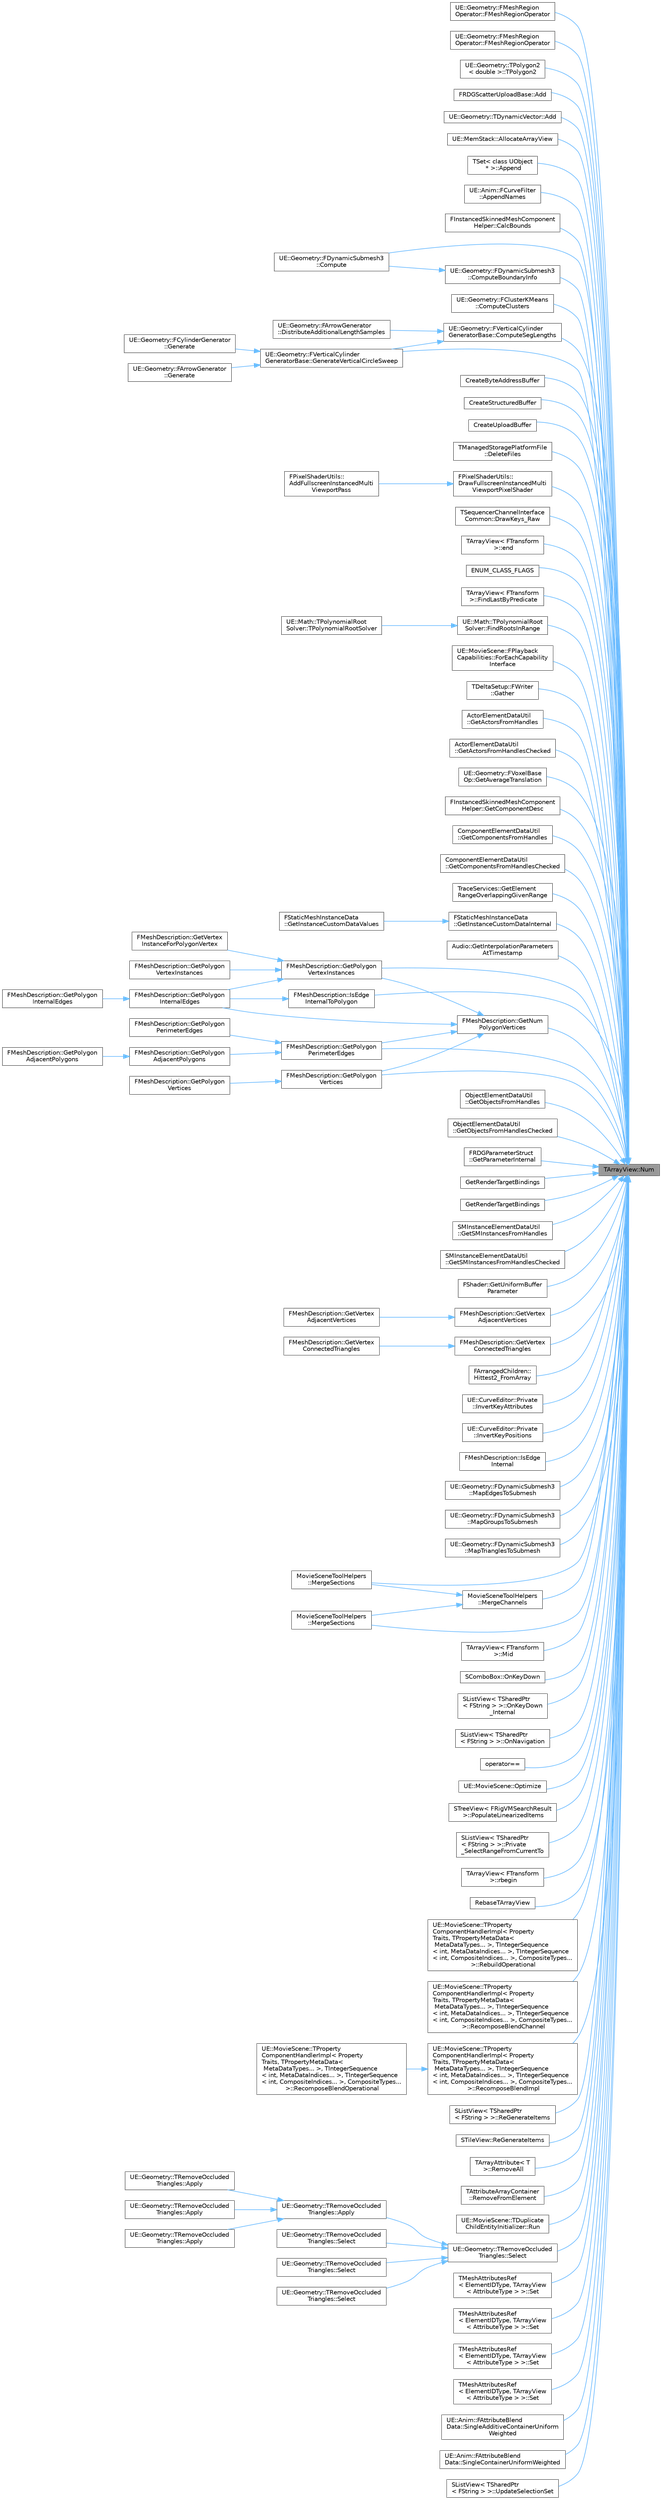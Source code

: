 digraph "TArrayView::Num"
{
 // INTERACTIVE_SVG=YES
 // LATEX_PDF_SIZE
  bgcolor="transparent";
  edge [fontname=Helvetica,fontsize=10,labelfontname=Helvetica,labelfontsize=10];
  node [fontname=Helvetica,fontsize=10,shape=box,height=0.2,width=0.4];
  rankdir="RL";
  Node1 [id="Node000001",label="TArrayView::Num",height=0.2,width=0.4,color="gray40", fillcolor="grey60", style="filled", fontcolor="black",tooltip="Returns number of elements in array."];
  Node1 -> Node2 [id="edge1_Node000001_Node000002",dir="back",color="steelblue1",style="solid",tooltip=" "];
  Node2 [id="Node000002",label="UE::Geometry::FMeshRegion\lOperator::FMeshRegionOperator",height=0.2,width=0.4,color="grey40", fillcolor="white", style="filled",URL="$dd/d79/classUE_1_1Geometry_1_1FMeshRegionOperator.html#ace9faabc2f5646b46d4ad9f378b967c2",tooltip=" "];
  Node1 -> Node3 [id="edge2_Node000001_Node000003",dir="back",color="steelblue1",style="solid",tooltip=" "];
  Node3 [id="Node000003",label="UE::Geometry::FMeshRegion\lOperator::FMeshRegionOperator",height=0.2,width=0.4,color="grey40", fillcolor="white", style="filled",URL="$dd/d79/classUE_1_1Geometry_1_1FMeshRegionOperator.html#a67363df42442309a20e5eaaac95256eb",tooltip=" "];
  Node1 -> Node4 [id="edge3_Node000001_Node000004",dir="back",color="steelblue1",style="solid",tooltip=" "];
  Node4 [id="Node000004",label="UE::Geometry::TPolygon2\l\< double \>::TPolygon2",height=0.2,width=0.4,color="grey40", fillcolor="white", style="filled",URL="$d0/df8/classUE_1_1Geometry_1_1TPolygon2.html#ae22010bb16d3553723c07edd609efb79",tooltip=" "];
  Node1 -> Node5 [id="edge4_Node000001_Node000005",dir="back",color="steelblue1",style="solid",tooltip=" "];
  Node5 [id="Node000005",label="FRDGScatterUploadBase::Add",height=0.2,width=0.4,color="grey40", fillcolor="white", style="filled",URL="$d6/d39/classFRDGScatterUploadBase.html#a7548f447a8c4b5f28e48925251990a84",tooltip=" "];
  Node1 -> Node6 [id="edge5_Node000001_Node000006",dir="back",color="steelblue1",style="solid",tooltip=" "];
  Node6 [id="Node000006",label="UE::Geometry::TDynamicVector::Add",height=0.2,width=0.4,color="grey40", fillcolor="white", style="filled",URL="$d0/deb/classUE_1_1Geometry_1_1TDynamicVector.html#a306bbfb2679eb39eecd8ae34a6981d41",tooltip=" "];
  Node1 -> Node7 [id="edge6_Node000001_Node000007",dir="back",color="steelblue1",style="solid",tooltip=" "];
  Node7 [id="Node000007",label="UE::MemStack::AllocateArrayView",height=0.2,width=0.4,color="grey40", fillcolor="white", style="filled",URL="$d4/dda/namespaceUE_1_1MemStack.html#a57bc9e34976c2b7a4bbb3f7ace7bc86e",tooltip=" "];
  Node1 -> Node8 [id="edge7_Node000001_Node000008",dir="back",color="steelblue1",style="solid",tooltip=" "];
  Node8 [id="Node000008",label="TSet\< class UObject\l * \>::Append",height=0.2,width=0.4,color="grey40", fillcolor="white", style="filled",URL="$d5/d15/classTSet.html#a0ee8db563337a534b5e0f50ca82fda66",tooltip=" "];
  Node1 -> Node9 [id="edge8_Node000001_Node000009",dir="back",color="steelblue1",style="solid",tooltip=" "];
  Node9 [id="Node000009",label="UE::Anim::FCurveFilter\l::AppendNames",height=0.2,width=0.4,color="grey40", fillcolor="white", style="filled",URL="$d5/d1c/structUE_1_1Anim_1_1FCurveFilter.html#a52f28098adf327c741659ed289e45b7e",tooltip="Add an array of names to filter."];
  Node1 -> Node10 [id="edge9_Node000001_Node000010",dir="back",color="steelblue1",style="solid",tooltip=" "];
  Node10 [id="Node000010",label="FInstancedSkinnedMeshComponent\lHelper::CalcBounds",height=0.2,width=0.4,color="grey40", fillcolor="white", style="filled",URL="$db/dc5/classFInstancedSkinnedMeshComponentHelper.html#aace207d021e8155a68666a2bb2497dbb",tooltip=" "];
  Node1 -> Node11 [id="edge10_Node000001_Node000011",dir="back",color="steelblue1",style="solid",tooltip=" "];
  Node11 [id="Node000011",label="UE::Geometry::FDynamicSubmesh3\l::Compute",height=0.2,width=0.4,color="grey40", fillcolor="white", style="filled",URL="$d4/de9/structUE_1_1Geometry_1_1FDynamicSubmesh3.html#a786bc89a3d76a752ee369ea74a2a1b88",tooltip="Computes the Submesh object, index mappings corresponding sub to base mesh, and boundary between sub ..."];
  Node1 -> Node12 [id="edge11_Node000001_Node000012",dir="back",color="steelblue1",style="solid",tooltip=" "];
  Node12 [id="Node000012",label="UE::Geometry::FDynamicSubmesh3\l::ComputeBoundaryInfo",height=0.2,width=0.4,color="grey40", fillcolor="white", style="filled",URL="$d4/de9/structUE_1_1Geometry_1_1FDynamicSubmesh3.html#a2c185941024bcf0a26ae156a891054ba",tooltip="Compute boundary vertices and edges between the SubTriangles and the rest of the mesh Called by Compu..."];
  Node12 -> Node11 [id="edge12_Node000012_Node000011",dir="back",color="steelblue1",style="solid",tooltip=" "];
  Node1 -> Node13 [id="edge13_Node000001_Node000013",dir="back",color="steelblue1",style="solid",tooltip=" "];
  Node13 [id="Node000013",label="UE::Geometry::FClusterKMeans\l::ComputeClusters",height=0.2,width=0.4,color="grey40", fillcolor="white", style="filled",URL="$d7/dc1/structUE_1_1Geometry_1_1FClusterKMeans.html#abb849bcf81cc079171aba43a29f63da4",tooltip="Compute the K-Means clustering of FVector points."];
  Node1 -> Node14 [id="edge14_Node000001_Node000014",dir="back",color="steelblue1",style="solid",tooltip=" "];
  Node14 [id="Node000014",label="UE::Geometry::FVerticalCylinder\lGeneratorBase::ComputeSegLengths",height=0.2,width=0.4,color="grey40", fillcolor="white", style="filled",URL="$d3/d04/classUE_1_1Geometry_1_1FVerticalCylinderGeneratorBase.html#a702d94ed8f3c32210372f345c410208f",tooltip=" "];
  Node14 -> Node15 [id="edge15_Node000014_Node000015",dir="back",color="steelblue1",style="solid",tooltip=" "];
  Node15 [id="Node000015",label="UE::Geometry::FArrowGenerator\l::DistributeAdditionalLengthSamples",height=0.2,width=0.4,color="grey40", fillcolor="white", style="filled",URL="$d6/d57/classUE_1_1Geometry_1_1FArrowGenerator.html#a8aded27cb535432aaf7417df9dc93655",tooltip=" "];
  Node14 -> Node16 [id="edge16_Node000014_Node000016",dir="back",color="steelblue1",style="solid",tooltip=" "];
  Node16 [id="Node000016",label="UE::Geometry::FVerticalCylinder\lGeneratorBase::GenerateVerticalCircleSweep",height=0.2,width=0.4,color="grey40", fillcolor="white", style="filled",URL="$d3/d04/classUE_1_1Geometry_1_1FVerticalCylinderGeneratorBase.html#a0c16afb1a25dfe4512d03b5c190c6499",tooltip=" "];
  Node16 -> Node17 [id="edge17_Node000016_Node000017",dir="back",color="steelblue1",style="solid",tooltip=" "];
  Node17 [id="Node000017",label="UE::Geometry::FArrowGenerator\l::Generate",height=0.2,width=0.4,color="grey40", fillcolor="white", style="filled",URL="$d6/d57/classUE_1_1Geometry_1_1FArrowGenerator.html#a2982ccc4942c3c605332cf8ae9a8bac9",tooltip="Generate the mesh."];
  Node16 -> Node18 [id="edge18_Node000016_Node000018",dir="back",color="steelblue1",style="solid",tooltip=" "];
  Node18 [id="Node000018",label="UE::Geometry::FCylinderGenerator\l::Generate",height=0.2,width=0.4,color="grey40", fillcolor="white", style="filled",URL="$d7/df5/classUE_1_1Geometry_1_1FCylinderGenerator.html#a337230e17596048e2d6185aa7d241cba",tooltip="Generate the mesh."];
  Node1 -> Node19 [id="edge19_Node000001_Node000019",dir="back",color="steelblue1",style="solid",tooltip=" "];
  Node19 [id="Node000019",label="CreateByteAddressBuffer",height=0.2,width=0.4,color="grey40", fillcolor="white", style="filled",URL="$d6/d45/RenderGraphUtils_8h.html#a74d7e74987123da8baaa640318d1a2b1",tooltip=" "];
  Node1 -> Node20 [id="edge20_Node000001_Node000020",dir="back",color="steelblue1",style="solid",tooltip=" "];
  Node20 [id="Node000020",label="CreateStructuredBuffer",height=0.2,width=0.4,color="grey40", fillcolor="white", style="filled",URL="$d6/d45/RenderGraphUtils_8h.html#a34075e055b1f1725db94288ca5e01358",tooltip=" "];
  Node1 -> Node21 [id="edge21_Node000001_Node000021",dir="back",color="steelblue1",style="solid",tooltip=" "];
  Node21 [id="Node000021",label="CreateUploadBuffer",height=0.2,width=0.4,color="grey40", fillcolor="white", style="filled",URL="$d6/d45/RenderGraphUtils_8h.html#ae1d2bf3c1f847c86ceba791ecbd683d8",tooltip=" "];
  Node1 -> Node22 [id="edge22_Node000001_Node000022",dir="back",color="steelblue1",style="solid",tooltip=" "];
  Node22 [id="Node000022",label="TManagedStoragePlatformFile\l::DeleteFiles",height=0.2,width=0.4,color="grey40", fillcolor="white", style="filled",URL="$dd/d11/classTManagedStoragePlatformFile.html#a84f57f838858e5efce621cfe99c3cf60",tooltip=" "];
  Node1 -> Node23 [id="edge23_Node000001_Node000023",dir="back",color="steelblue1",style="solid",tooltip=" "];
  Node23 [id="Node000023",label="FPixelShaderUtils::\lDrawFullscreenInstancedMulti\lViewportPixelShader",height=0.2,width=0.4,color="grey40", fillcolor="white", style="filled",URL="$df/dc9/structFPixelShaderUtils.html#ae245eff59157a9718a7c3419eb8945b9",tooltip="Dispatch a full screen pixel shader to rhi command list with its parameters, covering several views a..."];
  Node23 -> Node24 [id="edge24_Node000023_Node000024",dir="back",color="steelblue1",style="solid",tooltip=" "];
  Node24 [id="Node000024",label="FPixelShaderUtils::\lAddFullscreenInstancedMulti\lViewportPass",height=0.2,width=0.4,color="grey40", fillcolor="white", style="filled",URL="$df/dc9/structFPixelShaderUtils.html#a99b77ca097aeb8918c18aa5c100d4230",tooltip="Dispatch a pixel shader to render graph builder with its parameters."];
  Node1 -> Node25 [id="edge25_Node000001_Node000025",dir="back",color="steelblue1",style="solid",tooltip=" "];
  Node25 [id="Node000025",label="TSequencerChannelInterface\lCommon::DrawKeys_Raw",height=0.2,width=0.4,color="grey40", fillcolor="white", style="filled",URL="$da/dae/structTSequencerChannelInterfaceCommon.html#af211d6e580de8d1805cedb1a8fb3a672",tooltip="Gather information on how to draw the specified keys."];
  Node1 -> Node26 [id="edge26_Node000001_Node000026",dir="back",color="steelblue1",style="solid",tooltip=" "];
  Node26 [id="Node000026",label="TArrayView\< FTransform\l \>::end",height=0.2,width=0.4,color="grey40", fillcolor="white", style="filled",URL="$db/d13/classTArrayView.html#aa411dd5be1508fa77123503daad62223",tooltip=" "];
  Node1 -> Node27 [id="edge27_Node000001_Node000027",dir="back",color="steelblue1",style="solid",tooltip=" "];
  Node27 [id="Node000027",label="ENUM_CLASS_FLAGS",height=0.2,width=0.4,color="grey40", fillcolor="white", style="filled",URL="$d2/da1/ParallelFor_8h.html#a90cd759fefc126419bcd31a5446d4cde",tooltip=" "];
  Node1 -> Node28 [id="edge28_Node000001_Node000028",dir="back",color="steelblue1",style="solid",tooltip=" "];
  Node28 [id="Node000028",label="TArrayView\< FTransform\l \>::FindLastByPredicate",height=0.2,width=0.4,color="grey40", fillcolor="white", style="filled",URL="$db/d13/classTArrayView.html#a889daeab677f1a16be6c0ef640aa4b8b",tooltip=" "];
  Node1 -> Node29 [id="edge29_Node000001_Node000029",dir="back",color="steelblue1",style="solid",tooltip=" "];
  Node29 [id="Node000029",label="UE::Math::TPolynomialRoot\lSolver::FindRootsInRange",height=0.2,width=0.4,color="grey40", fillcolor="white", style="filled",URL="$d6/de9/structUE_1_1Math_1_1TPolynomialRootSolver.html#aa720f773e0000c86e6acfdd5b0037555",tooltip="Find roots within the specified open interval (RangeStart, RangeEnd) (i.e."];
  Node29 -> Node30 [id="edge30_Node000029_Node000030",dir="back",color="steelblue1",style="solid",tooltip=" "];
  Node30 [id="Node000030",label="UE::Math::TPolynomialRoot\lSolver::TPolynomialRootSolver",height=0.2,width=0.4,color="grey40", fillcolor="white", style="filled",URL="$d6/de9/structUE_1_1Math_1_1TPolynomialRootSolver.html#ab5cfe48ad439021e778794aefc238242",tooltip="Find roots within the specified open interval (RangeStart, RangeEnd) (i.e."];
  Node1 -> Node31 [id="edge31_Node000001_Node000031",dir="back",color="steelblue1",style="solid",tooltip=" "];
  Node31 [id="Node000031",label="UE::MovieScene::FPlayback\lCapabilities::ForEachCapability\lInterface",height=0.2,width=0.4,color="grey40", fillcolor="white", style="filled",URL="$d0/da8/structUE_1_1MovieScene_1_1FPlaybackCapabilities.html#a5e7eaa504fbbe91bcffdbb89e5ddad5c",tooltip=" "];
  Node1 -> Node32 [id="edge32_Node000001_Node000032",dir="back",color="steelblue1",style="solid",tooltip=" "];
  Node32 [id="Node000032",label="TDeltaSetup::FWriter\l::Gather",height=0.2,width=0.4,color="grey40", fillcolor="white", style="filled",URL="$dd/d83/structTDeltaSetup_1_1FWriter.html#a06ae54574a165487ef7a3ed95d3b9544",tooltip=" "];
  Node1 -> Node16 [id="edge33_Node000001_Node000016",dir="back",color="steelblue1",style="solid",tooltip=" "];
  Node1 -> Node33 [id="edge34_Node000001_Node000033",dir="back",color="steelblue1",style="solid",tooltip=" "];
  Node33 [id="Node000033",label="ActorElementDataUtil\l::GetActorsFromHandles",height=0.2,width=0.4,color="grey40", fillcolor="white", style="filled",URL="$db/da3/namespaceActorElementDataUtil.html#af2e6857f43c30010b696838729afc844",tooltip="Attempt to get the actors from the given element handles."];
  Node1 -> Node34 [id="edge35_Node000001_Node000034",dir="back",color="steelblue1",style="solid",tooltip=" "];
  Node34 [id="Node000034",label="ActorElementDataUtil\l::GetActorsFromHandlesChecked",height=0.2,width=0.4,color="grey40", fillcolor="white", style="filled",URL="$db/da3/namespaceActorElementDataUtil.html#a559594ff4958a206a6870aef739f9a5f",tooltip="Attempt to get the actors from the given element handles, asserting if any element handle doesn't con..."];
  Node1 -> Node35 [id="edge36_Node000001_Node000035",dir="back",color="steelblue1",style="solid",tooltip=" "];
  Node35 [id="Node000035",label="UE::Geometry::FVoxelBase\lOp::GetAverageTranslation",height=0.2,width=0.4,color="grey40", fillcolor="white", style="filled",URL="$d8/daa/classUE_1_1Geometry_1_1FVoxelBaseOp.html#ae54c6dae0875b4bce14626bb807db88d",tooltip=" "];
  Node1 -> Node36 [id="edge37_Node000001_Node000036",dir="back",color="steelblue1",style="solid",tooltip=" "];
  Node36 [id="Node000036",label="FInstancedSkinnedMeshComponent\lHelper::GetComponentDesc",height=0.2,width=0.4,color="grey40", fillcolor="white", style="filled",URL="$db/dc5/classFInstancedSkinnedMeshComponentHelper.html#aaad5138ef2af301fa146323c0f09b15b",tooltip=" "];
  Node1 -> Node37 [id="edge38_Node000001_Node000037",dir="back",color="steelblue1",style="solid",tooltip=" "];
  Node37 [id="Node000037",label="ComponentElementDataUtil\l::GetComponentsFromHandles",height=0.2,width=0.4,color="grey40", fillcolor="white", style="filled",URL="$df/d2f/namespaceComponentElementDataUtil.html#a1b0a0107778dec3d1148bd78a098f0c8",tooltip="Attempt to get the actor components from the given element handles."];
  Node1 -> Node38 [id="edge39_Node000001_Node000038",dir="back",color="steelblue1",style="solid",tooltip=" "];
  Node38 [id="Node000038",label="ComponentElementDataUtil\l::GetComponentsFromHandlesChecked",height=0.2,width=0.4,color="grey40", fillcolor="white", style="filled",URL="$df/d2f/namespaceComponentElementDataUtil.html#ab8398d5172b1878b1bb9e04a70531c72",tooltip="Attempt to get the actor components from the given element handles, asserting if any element handle d..."];
  Node1 -> Node39 [id="edge40_Node000001_Node000039",dir="back",color="steelblue1",style="solid",tooltip=" "];
  Node39 [id="Node000039",label="TraceServices::GetElement\lRangeOverlappingGivenRange",height=0.2,width=0.4,color="grey40", fillcolor="white", style="filled",URL="$df/d34/namespaceTraceServices.html#a20871ce3fd7608a960ec92e921f70a07",tooltip="Use binary search to find the first and last element inside a TPagedArray that overlaps a given input..."];
  Node1 -> Node40 [id="edge41_Node000001_Node000040",dir="back",color="steelblue1",style="solid",tooltip=" "];
  Node40 [id="Node000040",label="FStaticMeshInstanceData\l::GetInstanceCustomDataInternal",height=0.2,width=0.4,color="grey40", fillcolor="white", style="filled",URL="$d7/dfa/classFStaticMeshInstanceData.html#a9a746593e6e6819ba30aafc6c1fe9f93",tooltip=" "];
  Node40 -> Node41 [id="edge42_Node000040_Node000041",dir="back",color="steelblue1",style="solid",tooltip=" "];
  Node41 [id="Node000041",label="FStaticMeshInstanceData\l::GetInstanceCustomDataValues",height=0.2,width=0.4,color="grey40", fillcolor="white", style="filled",URL="$d7/dfa/classFStaticMeshInstanceData.html#a760bb78904fee5ef045f1043e8b297f5",tooltip=" "];
  Node1 -> Node42 [id="edge43_Node000001_Node000042",dir="back",color="steelblue1",style="solid",tooltip=" "];
  Node42 [id="Node000042",label="Audio::GetInterpolationParameters\lAtTimestamp",height=0.2,width=0.4,color="grey40", fillcolor="white", style="filled",URL="$de/d24/namespaceAudio.html#aab34332af5222906a6b13eee2c739916",tooltip="GetInterpolationParametersAtTimestamp."];
  Node1 -> Node43 [id="edge44_Node000001_Node000043",dir="back",color="steelblue1",style="solid",tooltip=" "];
  Node43 [id="Node000043",label="FMeshDescription::GetNum\lPolygonVertices",height=0.2,width=0.4,color="grey40", fillcolor="white", style="filled",URL="$da/d5f/structFMeshDescription.html#a736951868d786590300017907f2a96b4",tooltip="Returns the number of vertices this polygon has."];
  Node43 -> Node44 [id="edge45_Node000043_Node000044",dir="back",color="steelblue1",style="solid",tooltip=" "];
  Node44 [id="Node000044",label="FMeshDescription::GetPolygon\lInternalEdges",height=0.2,width=0.4,color="grey40", fillcolor="white", style="filled",URL="$da/d5f/structFMeshDescription.html#ab09c0ab70b3658659bf8a95eadfc4e91",tooltip="Populate the provided array with a list of edges which are internal to the polygon,..."];
  Node44 -> Node45 [id="edge46_Node000044_Node000045",dir="back",color="steelblue1",style="solid",tooltip=" "];
  Node45 [id="Node000045",label="FMeshDescription::GetPolygon\lInternalEdges",height=0.2,width=0.4,color="grey40", fillcolor="white", style="filled",URL="$da/d5f/structFMeshDescription.html#aee03a54270ded29ed22eddb9c8049358",tooltip="Return the internal edges of this polygon, i.e."];
  Node43 -> Node46 [id="edge47_Node000043_Node000046",dir="back",color="steelblue1",style="solid",tooltip=" "];
  Node46 [id="Node000046",label="FMeshDescription::GetPolygon\lPerimeterEdges",height=0.2,width=0.4,color="grey40", fillcolor="white", style="filled",URL="$da/d5f/structFMeshDescription.html#a85191c3def30743c740ac5fec86ae5a8",tooltip="Populates the passed array with the edges which form the polygon perimeter."];
  Node46 -> Node47 [id="edge48_Node000046_Node000047",dir="back",color="steelblue1",style="solid",tooltip=" "];
  Node47 [id="Node000047",label="FMeshDescription::GetPolygon\lAdjacentPolygons",height=0.2,width=0.4,color="grey40", fillcolor="white", style="filled",URL="$da/d5f/structFMeshDescription.html#a8b69dedb041c81e0414d5856d6113224",tooltip="Populates the passed array with adjacent polygons."];
  Node47 -> Node48 [id="edge49_Node000047_Node000048",dir="back",color="steelblue1",style="solid",tooltip=" "];
  Node48 [id="Node000048",label="FMeshDescription::GetPolygon\lAdjacentPolygons",height=0.2,width=0.4,color="grey40", fillcolor="white", style="filled",URL="$da/d5f/structFMeshDescription.html#af8391ae692103c788daf140691b1ff25",tooltip="Return adjacent polygons into a TArray with the specified allocator."];
  Node46 -> Node49 [id="edge50_Node000046_Node000049",dir="back",color="steelblue1",style="solid",tooltip=" "];
  Node49 [id="Node000049",label="FMeshDescription::GetPolygon\lPerimeterEdges",height=0.2,width=0.4,color="grey40", fillcolor="white", style="filled",URL="$da/d5f/structFMeshDescription.html#aeac18df72258c47320f0a56c9438ca81",tooltip="Returns the vertices which form the polygon perimeter as an array templated on the given allocator."];
  Node43 -> Node50 [id="edge51_Node000043_Node000050",dir="back",color="steelblue1",style="solid",tooltip=" "];
  Node50 [id="Node000050",label="FMeshDescription::GetPolygon\lVertexInstances",height=0.2,width=0.4,color="grey40", fillcolor="white", style="filled",URL="$da/d5f/structFMeshDescription.html#a652ac58afd0fd0bead9d57b19322b475",tooltip="Returns reference to an array of VertexInstance IDs forming the perimeter of this polygon."];
  Node50 -> Node44 [id="edge52_Node000050_Node000044",dir="back",color="steelblue1",style="solid",tooltip=" "];
  Node50 -> Node51 [id="edge53_Node000050_Node000051",dir="back",color="steelblue1",style="solid",tooltip=" "];
  Node51 [id="Node000051",label="FMeshDescription::GetPolygon\lVertexInstances",height=0.2,width=0.4,color="grey40", fillcolor="white", style="filled",URL="$da/d5f/structFMeshDescription.html#a3a980a3c0745685af686098fffc97476",tooltip=" "];
  Node50 -> Node52 [id="edge54_Node000050_Node000052",dir="back",color="steelblue1",style="solid",tooltip=" "];
  Node52 [id="Node000052",label="FMeshDescription::GetVertex\lInstanceForPolygonVertex",height=0.2,width=0.4,color="grey40", fillcolor="white", style="filled",URL="$da/d5f/structFMeshDescription.html#ae3ce58da58287d3749e70fc118a1c1d3",tooltip="Return the vertex instance which corresponds to the given vertex on the given polygon,..."];
  Node43 -> Node53 [id="edge55_Node000043_Node000053",dir="back",color="steelblue1",style="solid",tooltip=" "];
  Node53 [id="Node000053",label="FMeshDescription::GetPolygon\lVertices",height=0.2,width=0.4,color="grey40", fillcolor="white", style="filled",URL="$da/d5f/structFMeshDescription.html#a6e0baa52e429477442e4dd45b752eac0",tooltip="Populates the passed array of VertexIDs with the vertices which form the polygon perimeter."];
  Node53 -> Node54 [id="edge56_Node000053_Node000054",dir="back",color="steelblue1",style="solid",tooltip=" "];
  Node54 [id="Node000054",label="FMeshDescription::GetPolygon\lVertices",height=0.2,width=0.4,color="grey40", fillcolor="white", style="filled",URL="$da/d5f/structFMeshDescription.html#a99d45a709acdd2ca144cacf6a1d581aa",tooltip="Returns the vertices which form the polygon perimeter as an array templated on the given allocator."];
  Node1 -> Node55 [id="edge57_Node000001_Node000055",dir="back",color="steelblue1",style="solid",tooltip=" "];
  Node55 [id="Node000055",label="ObjectElementDataUtil\l::GetObjectsFromHandles",height=0.2,width=0.4,color="grey40", fillcolor="white", style="filled",URL="$d1/d3c/namespaceObjectElementDataUtil.html#a6dcc2b4cfcfbf736e77dd9bd0a51fd3a",tooltip="Attempt to get the objects from the given element handles."];
  Node1 -> Node56 [id="edge58_Node000001_Node000056",dir="back",color="steelblue1",style="solid",tooltip=" "];
  Node56 [id="Node000056",label="ObjectElementDataUtil\l::GetObjectsFromHandlesChecked",height=0.2,width=0.4,color="grey40", fillcolor="white", style="filled",URL="$d1/d3c/namespaceObjectElementDataUtil.html#a6e411b667446834f60d42d3efd51d6b5",tooltip="Attempt to get the objects from the given element handles, asserting if any element handle doesn't co..."];
  Node1 -> Node57 [id="edge59_Node000001_Node000057",dir="back",color="steelblue1",style="solid",tooltip=" "];
  Node57 [id="Node000057",label="FRDGParameterStruct\l::GetParameterInternal",height=0.2,width=0.4,color="grey40", fillcolor="white", style="filled",URL="$d0/dda/classFRDGParameterStruct.html#a0a0694213aede22184464cf2649b17e8",tooltip=" "];
  Node1 -> Node46 [id="edge60_Node000001_Node000046",dir="back",color="steelblue1",style="solid",tooltip=" "];
  Node1 -> Node50 [id="edge61_Node000001_Node000050",dir="back",color="steelblue1",style="solid",tooltip=" "];
  Node1 -> Node53 [id="edge62_Node000001_Node000053",dir="back",color="steelblue1",style="solid",tooltip=" "];
  Node1 -> Node58 [id="edge63_Node000001_Node000058",dir="back",color="steelblue1",style="solid",tooltip=" "];
  Node58 [id="Node000058",label="GetRenderTargetBindings",height=0.2,width=0.4,color="grey40", fillcolor="white", style="filled",URL="$d6/d45/RenderGraphUtils_8h.html#a9ef6fb492b9f539edcf828089cd442ef",tooltip=" "];
  Node1 -> Node59 [id="edge64_Node000001_Node000059",dir="back",color="steelblue1",style="solid",tooltip=" "];
  Node59 [id="Node000059",label="GetRenderTargetBindings",height=0.2,width=0.4,color="grey40", fillcolor="white", style="filled",URL="$d6/d45/RenderGraphUtils_8h.html#ae3d5a5ff940fd83d4586f5d57e696ecd",tooltip=" "];
  Node1 -> Node60 [id="edge65_Node000001_Node000060",dir="back",color="steelblue1",style="solid",tooltip=" "];
  Node60 [id="Node000060",label="SMInstanceElementDataUtil\l::GetSMInstancesFromHandles",height=0.2,width=0.4,color="grey40", fillcolor="white", style="filled",URL="$d0/d9f/namespaceSMInstanceElementDataUtil.html#a6a11d348388aa2b64f30e6b7a7bdc368",tooltip="Attempt to get the static mesh instance IDs from the given element handles."];
  Node1 -> Node61 [id="edge66_Node000001_Node000061",dir="back",color="steelblue1",style="solid",tooltip=" "];
  Node61 [id="Node000061",label="SMInstanceElementDataUtil\l::GetSMInstancesFromHandlesChecked",height=0.2,width=0.4,color="grey40", fillcolor="white", style="filled",URL="$d0/d9f/namespaceSMInstanceElementDataUtil.html#a9f1d32a24da0bc54b7ff4788a50893bb",tooltip="Attempt to get the static mesh instance IDs from the given element handles, asserting if any element ..."];
  Node1 -> Node62 [id="edge67_Node000001_Node000062",dir="back",color="steelblue1",style="solid",tooltip=" "];
  Node62 [id="Node000062",label="FShader::GetUniformBuffer\lParameter",height=0.2,width=0.4,color="grey40", fillcolor="white", style="filled",URL="$dd/df9/classFShader.html#a21462cdf9bf944b0e4316cb85664d7c4",tooltip="Finds an automatically bound uniform buffer matching the HashedName if one exists,..."];
  Node1 -> Node63 [id="edge68_Node000001_Node000063",dir="back",color="steelblue1",style="solid",tooltip=" "];
  Node63 [id="Node000063",label="FMeshDescription::GetVertex\lAdjacentVertices",height=0.2,width=0.4,color="grey40", fillcolor="white", style="filled",URL="$da/d5f/structFMeshDescription.html#aa3dde5d758688b25d3b5abe1eac7977e",tooltip="Populates the passed array of VertexIDs with the vertices adjacent to this vertex."];
  Node63 -> Node64 [id="edge69_Node000063_Node000064",dir="back",color="steelblue1",style="solid",tooltip=" "];
  Node64 [id="Node000064",label="FMeshDescription::GetVertex\lAdjacentVertices",height=0.2,width=0.4,color="grey40", fillcolor="white", style="filled",URL="$da/d5f/structFMeshDescription.html#ad4f4083d64ec137bb37eafbead317845",tooltip="Returns the vertices adjacent to this vertex as an array with the specified allocator template type."];
  Node1 -> Node65 [id="edge70_Node000001_Node000065",dir="back",color="steelblue1",style="solid",tooltip=" "];
  Node65 [id="Node000065",label="FMeshDescription::GetVertex\lConnectedTriangles",height=0.2,width=0.4,color="grey40", fillcolor="white", style="filled",URL="$da/d5f/structFMeshDescription.html#a39b84f9791c7457a5975c81316a27411",tooltip="Populates the passed array of TriangleIDs with the triangles connected to this vertex."];
  Node65 -> Node66 [id="edge71_Node000065_Node000066",dir="back",color="steelblue1",style="solid",tooltip=" "];
  Node66 [id="Node000066",label="FMeshDescription::GetVertex\lConnectedTriangles",height=0.2,width=0.4,color="grey40", fillcolor="white", style="filled",URL="$da/d5f/structFMeshDescription.html#aeb4c40a56fb6161dd3eb3a1a83acf1fe",tooltip="Returns the triangles connected to this vertex as an array with the specified allocator template type..."];
  Node1 -> Node67 [id="edge72_Node000001_Node000067",dir="back",color="steelblue1",style="solid",tooltip=" "];
  Node67 [id="Node000067",label="FArrangedChildren::\lHittest2_FromArray",height=0.2,width=0.4,color="grey40", fillcolor="white", style="filled",URL="$d4/d47/classFArrangedChildren.html#a37a67f637223d8c7f9e3ec9f6aad11fb",tooltip=" "];
  Node1 -> Node68 [id="edge73_Node000001_Node000068",dir="back",color="steelblue1",style="solid",tooltip=" "];
  Node68 [id="Node000068",label="UE::CurveEditor::Private\l::InvertKeyAttributes",height=0.2,width=0.4,color="grey40", fillcolor="white", style="filled",URL="$d9/dea/namespaceUE_1_1CurveEditor_1_1Private.html#adb9b3c885a925014e700d124080118e1",tooltip=" "];
  Node1 -> Node69 [id="edge74_Node000001_Node000069",dir="back",color="steelblue1",style="solid",tooltip=" "];
  Node69 [id="Node000069",label="UE::CurveEditor::Private\l::InvertKeyPositions",height=0.2,width=0.4,color="grey40", fillcolor="white", style="filled",URL="$d9/dea/namespaceUE_1_1CurveEditor_1_1Private.html#afee4523209f635a4adcaa56c8e5d0161",tooltip=" "];
  Node1 -> Node70 [id="edge75_Node000001_Node000070",dir="back",color="steelblue1",style="solid",tooltip=" "];
  Node70 [id="Node000070",label="FMeshDescription::IsEdge\lInternal",height=0.2,width=0.4,color="grey40", fillcolor="white", style="filled",URL="$da/d5f/structFMeshDescription.html#ac45beb5d0a65a84cbc4d26c1c9e9c6c3",tooltip="Determine whether a given edge is an internal edge between triangles of a polygon."];
  Node1 -> Node71 [id="edge76_Node000001_Node000071",dir="back",color="steelblue1",style="solid",tooltip=" "];
  Node71 [id="Node000071",label="FMeshDescription::IsEdge\lInternalToPolygon",height=0.2,width=0.4,color="grey40", fillcolor="white", style="filled",URL="$da/d5f/structFMeshDescription.html#a18db8a4329461a4a5b28bac62cdadf36",tooltip="Determine whether a given edge is an internal edge between triangles of a specific polygon."];
  Node71 -> Node44 [id="edge77_Node000071_Node000044",dir="back",color="steelblue1",style="solid",tooltip=" "];
  Node1 -> Node72 [id="edge78_Node000001_Node000072",dir="back",color="steelblue1",style="solid",tooltip=" "];
  Node72 [id="Node000072",label="UE::Geometry::FDynamicSubmesh3\l::MapEdgesToSubmesh",height=0.2,width=0.4,color="grey40", fillcolor="white", style="filled",URL="$d4/de9/structUE_1_1Geometry_1_1FDynamicSubmesh3.html#a066acb8b44a6a697d3aec7cbcb4442f3",tooltip=" "];
  Node1 -> Node73 [id="edge79_Node000001_Node000073",dir="back",color="steelblue1",style="solid",tooltip=" "];
  Node73 [id="Node000073",label="UE::Geometry::FDynamicSubmesh3\l::MapGroupsToSubmesh",height=0.2,width=0.4,color="grey40", fillcolor="white", style="filled",URL="$d4/de9/structUE_1_1Geometry_1_1FDynamicSubmesh3.html#aff240654c65eff83d167df706da90ca6",tooltip=" "];
  Node1 -> Node74 [id="edge80_Node000001_Node000074",dir="back",color="steelblue1",style="solid",tooltip=" "];
  Node74 [id="Node000074",label="UE::Geometry::FDynamicSubmesh3\l::MapTrianglesToSubmesh",height=0.2,width=0.4,color="grey40", fillcolor="white", style="filled",URL="$d4/de9/structUE_1_1Geometry_1_1FDynamicSubmesh3.html#a876fcbc7d07df83b79fc3722b9d5085b",tooltip=" "];
  Node1 -> Node75 [id="edge81_Node000001_Node000075",dir="back",color="steelblue1",style="solid",tooltip=" "];
  Node75 [id="Node000075",label="MovieSceneToolHelpers\l::MergeChannels",height=0.2,width=0.4,color="grey40", fillcolor="white", style="filled",URL="$d9/d4a/classMovieSceneToolHelpers.html#abb9a9db481ed946b92f866ce8117334b",tooltip=" "];
  Node75 -> Node76 [id="edge82_Node000075_Node000076",dir="back",color="steelblue1",style="solid",tooltip=" "];
  Node76 [id="Node000076",label="MovieSceneToolHelpers\l::MergeSections",height=0.2,width=0.4,color="grey40", fillcolor="white", style="filled",URL="$d9/d4a/classMovieSceneToolHelpers.html#ad7ecfef9df3c493db807aa99ef0e25bf",tooltip=" "];
  Node75 -> Node77 [id="edge83_Node000075_Node000077",dir="back",color="steelblue1",style="solid",tooltip=" "];
  Node77 [id="Node000077",label="MovieSceneToolHelpers\l::MergeSections",height=0.2,width=0.4,color="grey40", fillcolor="white", style="filled",URL="$d9/d4a/classMovieSceneToolHelpers.html#aa200fc537b8bcee724958fbd703f0176",tooltip=" "];
  Node1 -> Node76 [id="edge84_Node000001_Node000076",dir="back",color="steelblue1",style="solid",tooltip=" "];
  Node1 -> Node77 [id="edge85_Node000001_Node000077",dir="back",color="steelblue1",style="solid",tooltip=" "];
  Node1 -> Node78 [id="edge86_Node000001_Node000078",dir="back",color="steelblue1",style="solid",tooltip=" "];
  Node78 [id="Node000078",label="TArrayView\< FTransform\l \>::Mid",height=0.2,width=0.4,color="grey40", fillcolor="white", style="filled",URL="$db/d13/classTArrayView.html#ab9aa273dfdffa952dcb80d4e393ed953",tooltip=" "];
  Node1 -> Node79 [id="edge87_Node000001_Node000079",dir="back",color="steelblue1",style="solid",tooltip=" "];
  Node79 [id="Node000079",label="SComboBox::OnKeyDown",height=0.2,width=0.4,color="grey40", fillcolor="white", style="filled",URL="$da/db2/classSComboBox.html#a339acf2dce0b615536fd2c83753bb092",tooltip="Handle key presses that SListView ignores."];
  Node1 -> Node80 [id="edge88_Node000001_Node000080",dir="back",color="steelblue1",style="solid",tooltip=" "];
  Node80 [id="Node000080",label="SListView\< TSharedPtr\l\< FString \> \>::OnKeyDown\l_Internal",height=0.2,width=0.4,color="grey40", fillcolor="white", style="filled",URL="$d1/dc1/classSListView.html#ab67839fec7500050c828e4b7ac797339",tooltip=" "];
  Node1 -> Node81 [id="edge89_Node000001_Node000081",dir="back",color="steelblue1",style="solid",tooltip=" "];
  Node81 [id="Node000081",label="SListView\< TSharedPtr\l\< FString \> \>::OnNavigation",height=0.2,width=0.4,color="grey40", fillcolor="white", style="filled",URL="$d1/dc1/classSListView.html#ad05b2fa8b1b2fbb977499cc6b618cca2",tooltip=" "];
  Node1 -> Node82 [id="edge90_Node000001_Node000082",dir="back",color="steelblue1",style="solid",tooltip=" "];
  Node82 [id="Node000082",label="operator==",height=0.2,width=0.4,color="grey40", fillcolor="white", style="filled",URL="$d7/df4/ArrayView_8h.html#ae706ef49a5316b276d264f1f79c86147",tooltip="Equality operator."];
  Node1 -> Node83 [id="edge91_Node000001_Node000083",dir="back",color="steelblue1",style="solid",tooltip=" "];
  Node83 [id="Node000083",label="UE::MovieScene::Optimize",height=0.2,width=0.4,color="grey40", fillcolor="white", style="filled",URL="$d1/dd1/namespaceUE_1_1MovieScene.html#a9beed6140ec41671e1031a5f64a630fc",tooltip="Optimize the specified channel by removing any redundant keys."];
  Node1 -> Node84 [id="edge92_Node000001_Node000084",dir="back",color="steelblue1",style="solid",tooltip=" "];
  Node84 [id="Node000084",label="STreeView\< FRigVMSearchResult\l \>::PopulateLinearizedItems",height=0.2,width=0.4,color="grey40", fillcolor="white", style="filled",URL="$de/d1d/classSTreeView.html#a79bdbb23f921ce4835b11ea6a58c40f9",tooltip=" "];
  Node1 -> Node85 [id="edge93_Node000001_Node000085",dir="back",color="steelblue1",style="solid",tooltip=" "];
  Node85 [id="Node000085",label="SListView\< TSharedPtr\l\< FString \> \>::Private\l_SelectRangeFromCurrentTo",height=0.2,width=0.4,color="grey40", fillcolor="white", style="filled",URL="$d1/dc1/classSListView.html#a792e800aca1037a4c5f85471de3a98a6",tooltip=" "];
  Node1 -> Node86 [id="edge94_Node000001_Node000086",dir="back",color="steelblue1",style="solid",tooltip=" "];
  Node86 [id="Node000086",label="TArrayView\< FTransform\l \>::rbegin",height=0.2,width=0.4,color="grey40", fillcolor="white", style="filled",URL="$db/d13/classTArrayView.html#a33efdbdaecc1129c80fb4fcb24d50722",tooltip=" "];
  Node1 -> Node87 [id="edge95_Node000001_Node000087",dir="back",color="steelblue1",style="solid",tooltip=" "];
  Node87 [id="Node000087",label="RebaseTArrayView",height=0.2,width=0.4,color="grey40", fillcolor="white", style="filled",URL="$d1/d3b/AnimCompressionTypes_8h.html#ac36dbf5eefd46b08b7af7c49ab183c8f",tooltip=" "];
  Node1 -> Node88 [id="edge96_Node000001_Node000088",dir="back",color="steelblue1",style="solid",tooltip=" "];
  Node88 [id="Node000088",label="UE::MovieScene::TProperty\lComponentHandlerImpl\< Property\lTraits, TPropertyMetaData\<\l MetaDataTypes... \>, TIntegerSequence\l\< int, MetaDataIndices... \>, TIntegerSequence\l\< int, CompositeIndices... \>, CompositeTypes...\l \>::RebuildOperational",height=0.2,width=0.4,color="grey40", fillcolor="white", style="filled",URL="$d5/dba/structUE_1_1MovieScene_1_1TPropertyComponentHandlerImpl_3_01PropertyTraits_00_01TPropertyMetaDatc9b283974cc80fcefe0b97ea14f796ea.html#a2bfac29fe496dc84a30ca7cf89f55d70",tooltip="Rebuild operational values from the given entities."];
  Node1 -> Node89 [id="edge97_Node000001_Node000089",dir="back",color="steelblue1",style="solid",tooltip=" "];
  Node89 [id="Node000089",label="UE::MovieScene::TProperty\lComponentHandlerImpl\< Property\lTraits, TPropertyMetaData\<\l MetaDataTypes... \>, TIntegerSequence\l\< int, MetaDataIndices... \>, TIntegerSequence\l\< int, CompositeIndices... \>, CompositeTypes...\l \>::RecomposeBlendChannel",height=0.2,width=0.4,color="grey40", fillcolor="white", style="filled",URL="$d5/dba/structUE_1_1MovieScene_1_1TPropertyComponentHandlerImpl_3_01PropertyTraits_00_01TPropertyMetaDatc9b283974cc80fcefe0b97ea14f796ea.html#a9871e910279ca92b41f23567e34ca953",tooltip="Run a recomposition using the specified params and values."];
  Node1 -> Node90 [id="edge98_Node000001_Node000090",dir="back",color="steelblue1",style="solid",tooltip=" "];
  Node90 [id="Node000090",label="UE::MovieScene::TProperty\lComponentHandlerImpl\< Property\lTraits, TPropertyMetaData\<\l MetaDataTypes... \>, TIntegerSequence\l\< int, MetaDataIndices... \>, TIntegerSequence\l\< int, CompositeIndices... \>, CompositeTypes...\l \>::RecomposeBlendImpl",height=0.2,width=0.4,color="grey40", fillcolor="white", style="filled",URL="$d5/dba/structUE_1_1MovieScene_1_1TPropertyComponentHandlerImpl_3_01PropertyTraits_00_01TPropertyMetaDatc9b283974cc80fcefe0b97ea14f796ea.html#a7abe6137a15f3c7b7ca3473062972785",tooltip=" "];
  Node90 -> Node91 [id="edge99_Node000090_Node000091",dir="back",color="steelblue1",style="solid",tooltip=" "];
  Node91 [id="Node000091",label="UE::MovieScene::TProperty\lComponentHandlerImpl\< Property\lTraits, TPropertyMetaData\<\l MetaDataTypes... \>, TIntegerSequence\l\< int, MetaDataIndices... \>, TIntegerSequence\l\< int, CompositeIndices... \>, CompositeTypes...\l \>::RecomposeBlendOperational",height=0.2,width=0.4,color="grey40", fillcolor="white", style="filled",URL="$d5/dba/structUE_1_1MovieScene_1_1TPropertyComponentHandlerImpl_3_01PropertyTraits_00_01TPropertyMetaDatc9b283974cc80fcefe0b97ea14f796ea.html#a5be12461655e5f6d0053444ade40ed70",tooltip="Run a recomposition using the specified params and values."];
  Node1 -> Node92 [id="edge100_Node000001_Node000092",dir="back",color="steelblue1",style="solid",tooltip=" "];
  Node92 [id="Node000092",label="SListView\< TSharedPtr\l\< FString \> \>::ReGenerateItems",height=0.2,width=0.4,color="grey40", fillcolor="white", style="filled",URL="$d1/dc1/classSListView.html#ae2beb306268db8acd06b2d83064419c3",tooltip=" "];
  Node1 -> Node93 [id="edge101_Node000001_Node000093",dir="back",color="steelblue1",style="solid",tooltip=" "];
  Node93 [id="Node000093",label="STileView::ReGenerateItems",height=0.2,width=0.4,color="grey40", fillcolor="white", style="filled",URL="$d0/d1a/classSTileView.html#aa8578078cc57d8465b4d31bbab0bef01",tooltip="Update generate Widgets for Items as needed and clean up any Widgets that are no longer needed."];
  Node1 -> Node94 [id="edge102_Node000001_Node000094",dir="back",color="steelblue1",style="solid",tooltip=" "];
  Node94 [id="Node000094",label="TArrayAttribute\< T\l \>::RemoveAll",height=0.2,width=0.4,color="grey40", fillcolor="white", style="filled",URL="$d5/d18/classTArrayAttribute.html#a4f6847c88b0aa334c07d2750f423a965",tooltip=" "];
  Node1 -> Node95 [id="edge103_Node000001_Node000095",dir="back",color="steelblue1",style="solid",tooltip=" "];
  Node95 [id="Node000095",label="TAttributeArrayContainer\l::RemoveFromElement",height=0.2,width=0.4,color="grey40", fillcolor="white", style="filled",URL="$de/d02/classTAttributeArrayContainer.html#aa6d1ad0947bfabca1306386e3cda9eb7",tooltip=" "];
  Node1 -> Node96 [id="edge104_Node000001_Node000096",dir="back",color="steelblue1",style="solid",tooltip=" "];
  Node96 [id="Node000096",label="UE::MovieScene::TDuplicate\lChildEntityInitializer::Run",height=0.2,width=0.4,color="grey40", fillcolor="white", style="filled",URL="$d8/db0/structUE_1_1MovieScene_1_1TDuplicateChildEntityInitializer.html#ab2b0823d88594f6938a15d2e228d9ed7",tooltip=" "];
  Node1 -> Node97 [id="edge105_Node000001_Node000097",dir="back",color="steelblue1",style="solid",tooltip=" "];
  Node97 [id="Node000097",label="UE::Geometry::TRemoveOccluded\lTriangles::Select",height=0.2,width=0.4,color="grey40", fillcolor="white", style="filled",URL="$d6/d0d/classUE_1_1Geometry_1_1TRemoveOccludedTriangles.html#a600c6c9490e4159c83aff93883b85c79",tooltip="Select the occluded triangles, considering the given occluder AABB trees (which may represent more ge..."];
  Node97 -> Node98 [id="edge106_Node000097_Node000098",dir="back",color="steelblue1",style="solid",tooltip=" "];
  Node98 [id="Node000098",label="UE::Geometry::TRemoveOccluded\lTriangles::Apply",height=0.2,width=0.4,color="grey40", fillcolor="white", style="filled",URL="$d6/d0d/classUE_1_1Geometry_1_1TRemoveOccludedTriangles.html#a4ee217f021a7c0b6336c1d75221d250d",tooltip="Remove the occluded triangles, considering the given occluder AABB trees (which may represent more ge..."];
  Node98 -> Node99 [id="edge107_Node000098_Node000099",dir="back",color="steelblue1",style="solid",tooltip=" "];
  Node99 [id="Node000099",label="UE::Geometry::TRemoveOccluded\lTriangles::Apply",height=0.2,width=0.4,color="grey40", fillcolor="white", style="filled",URL="$d6/d0d/classUE_1_1Geometry_1_1TRemoveOccludedTriangles.html#a7ab08d14164e16ff0217fa3e3da2a75d",tooltip="Remove the occluded triangles – single instance case w/out precomputed winding tree."];
  Node98 -> Node100 [id="edge108_Node000098_Node000100",dir="back",color="steelblue1",style="solid",tooltip=" "];
  Node100 [id="Node000100",label="UE::Geometry::TRemoveOccluded\lTriangles::Apply",height=0.2,width=0.4,color="grey40", fillcolor="white", style="filled",URL="$d6/d0d/classUE_1_1Geometry_1_1TRemoveOccludedTriangles.html#ad55212590e033b62a4a597812d28ebc3",tooltip="Remove the occluded triangles – single instance case."];
  Node98 -> Node101 [id="edge109_Node000098_Node000101",dir="back",color="steelblue1",style="solid",tooltip=" "];
  Node101 [id="Node000101",label="UE::Geometry::TRemoveOccluded\lTriangles::Apply",height=0.2,width=0.4,color="grey40", fillcolor="white", style="filled",URL="$d6/d0d/classUE_1_1Geometry_1_1TRemoveOccludedTriangles.html#a000bb89726c01e1ed10a981988dad276",tooltip="Remove the occluded triangles, considering the given occluder AABB tree (which may represent more geo..."];
  Node97 -> Node102 [id="edge110_Node000097_Node000102",dir="back",color="steelblue1",style="solid",tooltip=" "];
  Node102 [id="Node000102",label="UE::Geometry::TRemoveOccluded\lTriangles::Select",height=0.2,width=0.4,color="grey40", fillcolor="white", style="filled",URL="$d6/d0d/classUE_1_1Geometry_1_1TRemoveOccludedTriangles.html#afc6fa9189f89ea3c735c00d58730a9c5",tooltip="Select the occluded triangles – single instance case w/out precomputed winding tree."];
  Node97 -> Node103 [id="edge111_Node000097_Node000103",dir="back",color="steelblue1",style="solid",tooltip=" "];
  Node103 [id="Node000103",label="UE::Geometry::TRemoveOccluded\lTriangles::Select",height=0.2,width=0.4,color="grey40", fillcolor="white", style="filled",URL="$d6/d0d/classUE_1_1Geometry_1_1TRemoveOccludedTriangles.html#a2938d58334601a054cd794b06bde6856",tooltip="Select the occluded triangles – single instance case."];
  Node97 -> Node104 [id="edge112_Node000097_Node000104",dir="back",color="steelblue1",style="solid",tooltip=" "];
  Node104 [id="Node000104",label="UE::Geometry::TRemoveOccluded\lTriangles::Select",height=0.2,width=0.4,color="grey40", fillcolor="white", style="filled",URL="$d6/d0d/classUE_1_1Geometry_1_1TRemoveOccludedTriangles.html#ae37e4648b1042b58c96c63b887fa3317",tooltip="Select the occluded triangles, considering the given occluder AABB tree (which may represent more geo..."];
  Node1 -> Node105 [id="edge113_Node000001_Node000105",dir="back",color="steelblue1",style="solid",tooltip=" "];
  Node105 [id="Node000105",label="TMeshAttributesRef\l\< ElementIDType, TArrayView\l\< AttributeType \> \>::Set",height=0.2,width=0.4,color="grey40", fillcolor="white", style="filled",URL="$de/d89/classTMeshAttributesRef_3_01ElementIDType_00_01TArrayView_3_01AttributeType_01_4_01_4.html#a1d536d739b680b12b1a1dad3b5ebb88f",tooltip="Set the element with the given ID and channel to the provided value."];
  Node1 -> Node106 [id="edge114_Node000001_Node000106",dir="back",color="steelblue1",style="solid",tooltip=" "];
  Node106 [id="Node000106",label="TMeshAttributesRef\l\< ElementIDType, TArrayView\l\< AttributeType \> \>::Set",height=0.2,width=0.4,color="grey40", fillcolor="white", style="filled",URL="$de/d89/classTMeshAttributesRef_3_01ElementIDType_00_01TArrayView_3_01AttributeType_01_4_01_4.html#a4c82acd375041445d176de61be452069",tooltip="Set the element with the given ID and index 0 to the provided value."];
  Node1 -> Node107 [id="edge115_Node000001_Node000107",dir="back",color="steelblue1",style="solid",tooltip=" "];
  Node107 [id="Node000107",label="TMeshAttributesRef\l\< ElementIDType, TArrayView\l\< AttributeType \> \>::Set",height=0.2,width=0.4,color="grey40", fillcolor="white", style="filled",URL="$de/d89/classTMeshAttributesRef_3_01ElementIDType_00_01TArrayView_3_01AttributeType_01_4_01_4.html#a71e2ee52d8adbb4ad1c58dd2f260bbe5",tooltip=" "];
  Node1 -> Node108 [id="edge116_Node000001_Node000108",dir="back",color="steelblue1",style="solid",tooltip=" "];
  Node108 [id="Node000108",label="TMeshAttributesRef\l\< ElementIDType, TArrayView\l\< AttributeType \> \>::Set",height=0.2,width=0.4,color="grey40", fillcolor="white", style="filled",URL="$de/d89/classTMeshAttributesRef_3_01ElementIDType_00_01TArrayView_3_01AttributeType_01_4_01_4.html#afc9e4bac9d8d0f38f3f4388219d550c5",tooltip=" "];
  Node1 -> Node109 [id="edge117_Node000001_Node000109",dir="back",color="steelblue1",style="solid",tooltip=" "];
  Node109 [id="Node000109",label="UE::Anim::FAttributeBlend\lData::SingleAdditiveContainerUniform\lWeighted",height=0.2,width=0.4,color="grey40", fillcolor="white", style="filled",URL="$d3/d95/structUE_1_1Anim_1_1FAttributeBlendData.html#a1eccc98a595a1ceee17b381875b7ec96",tooltip=" "];
  Node1 -> Node110 [id="edge118_Node000001_Node000110",dir="back",color="steelblue1",style="solid",tooltip=" "];
  Node110 [id="Node000110",label="UE::Anim::FAttributeBlend\lData::SingleContainerUniformWeighted",height=0.2,width=0.4,color="grey40", fillcolor="white", style="filled",URL="$d3/d95/structUE_1_1Anim_1_1FAttributeBlendData.html#abc1232eed942a8b6f070789cf3619dcd",tooltip=" "];
  Node1 -> Node111 [id="edge119_Node000001_Node000111",dir="back",color="steelblue1",style="solid",tooltip=" "];
  Node111 [id="Node000111",label="SListView\< TSharedPtr\l\< FString \> \>::UpdateSelectionSet",height=0.2,width=0.4,color="grey40", fillcolor="white", style="filled",URL="$d1/dc1/classSListView.html#a930c7dab7308f2858a6bbf296bf45bfc",tooltip=" "];
}
